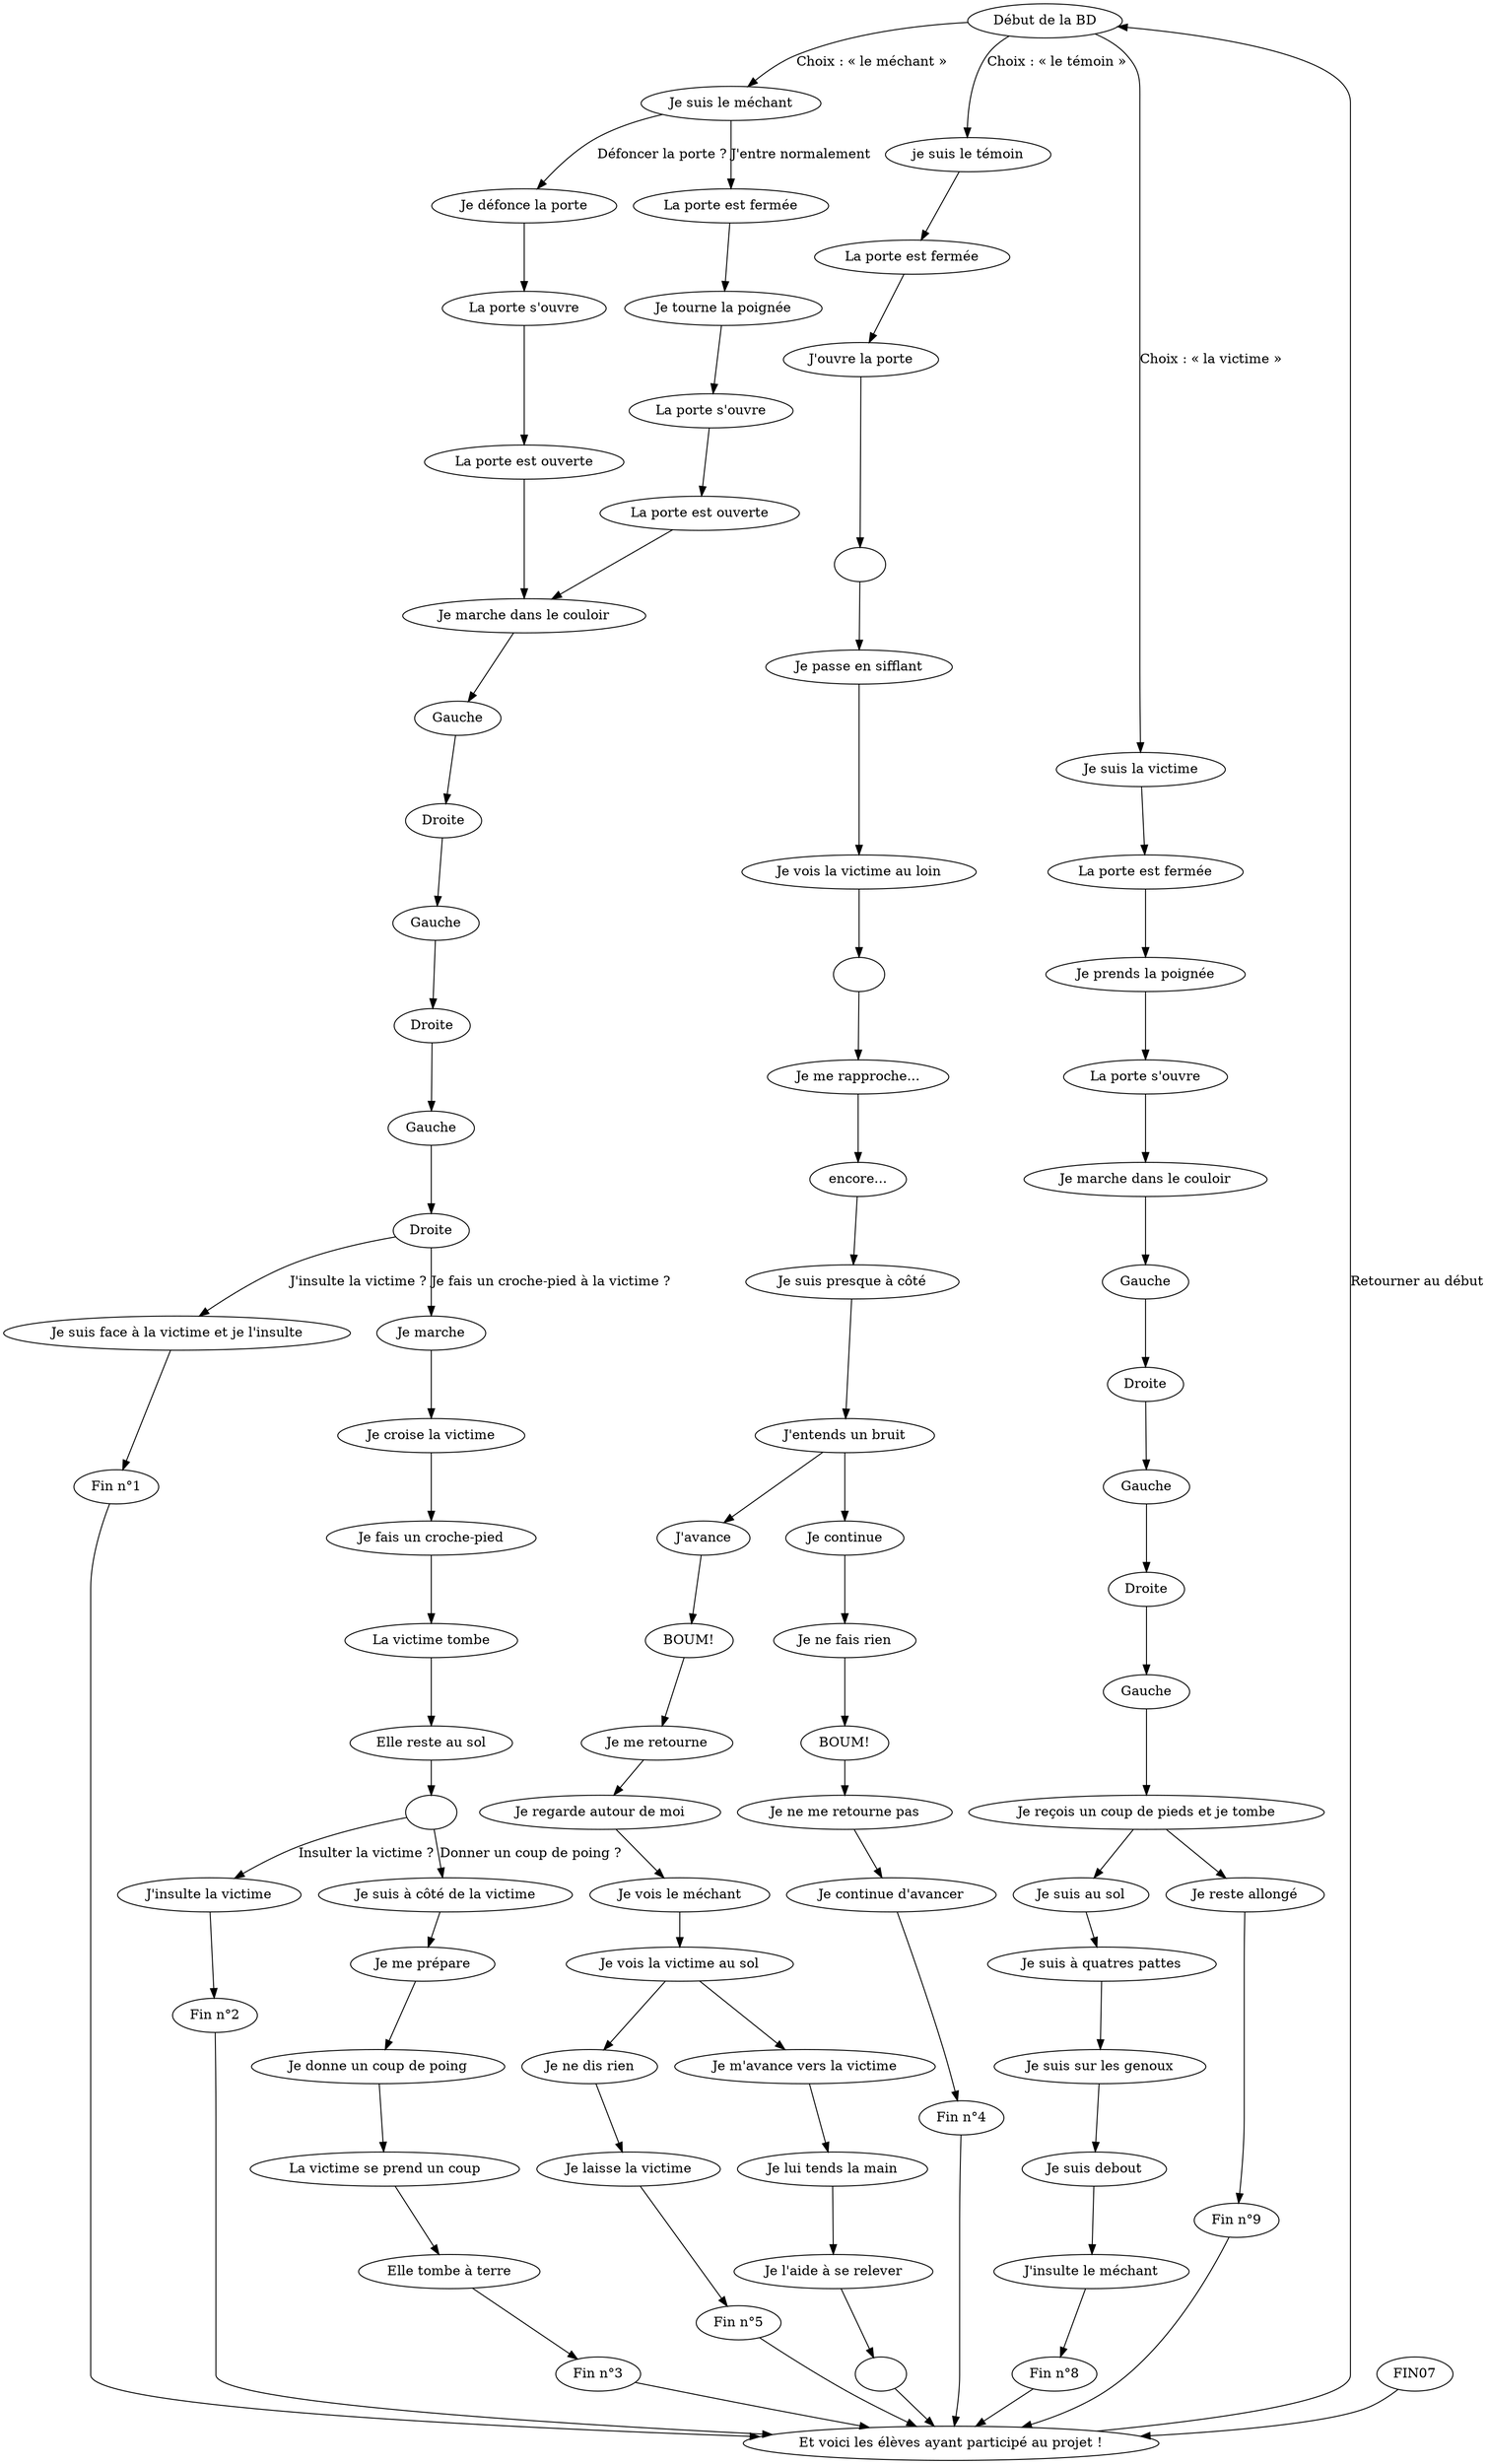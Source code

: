 strict digraph "bd_interactive_harcelement" {
	DEBUT [label = "Début de la BD", image="PNG/choix.png"];
	A_mechant [label = "Je suis le méchant", image="PNG/mechant.png"];
	H_temoin  [label="je suis le témoin", image="PNG/temoin.png"];
	L_victime [label="Je suis la victime", image="PNG/victime.png"]
	DEBUT -> A_mechant [len=1.5, label="Choix : « le méchant »", timeout=15];
	DEBUT -> H_temoin  [len=1.5, label="Choix : « le témoin »"];
	DEBUT -> L_victime [len=1.5, label="Choix : « la victime »"];
	
	A01_tape_contre_la_porte [label="Je défonce la porte", image="A01_tape_contre_la_porte.jpg"];
	A02_porte_s_ouvre [label="La porte s'ouvre", image="A02_porte_s_ouvre.jpg"];
	A03_porte_ouverte [label="La porte est ouverte", image=".A03_porte_ouverte.jpg"];
	A11_porte_fermee [label="La porte est fermée", image="A11_porte_fermee.jpg"];
	A12_prend_poignee [label="Je tourne la poignée", image="A12_prend_poignee.jpg"];
	A13_ouvre [label="La porte s'ouvre", image="A13_ouvre.jpg"];
	A14_porte_ouverte [label="La porte est ouverte", image="A14_porte_ouverte.jpg"];
	
	A_mechant -> A01_tape_contre_la_porte [len=1.5, label="Défoncer la porte ?", timeout=10];
	A_mechant ->  A11_porte_fermee [len=1.5, label="J'entre normalement"];
	
	A01_tape_contre_la_porte -> A02_porte_s_ouvre [len=1.5, label="", timeout=1];
	A02_porte_s_ouvre -> A03_porte_ouverte [len=1.5, label="", timeout=1];
	A03_porte_ouverte -> B_marche_dans_le_couloir [len=1.5, label="", timeout=1];
	
	A11_porte_fermee -> A12_prend_poignee [len=1.5, label="", timeout=1];
	A12_prend_poignee -> A13_ouvre [len=1.5, label="", timeout=1];
	A13_ouvre -> A14_porte_ouverte [len=1.5, label="", timeout=1];
	A14_porte_ouverte -> B_marche_dans_le_couloir [len=1.5, label="", timeout=1];
	
	B_marche_dans_le_couloir [label="Je marche dans le couloir", image="B_marche_dans_le_couloir.jpg"];
	B01_gauche [label="Gauche", image="PNG/gauche.png"];
	B02_droite [label="Droite", image="PNG/droite.png"];
	B03_gauche [label="Gauche", image="PNG/gauche.png"];
	B04_droite [label="Droite", image="PNG/droite.png"];
	B05_gauche [label="Gauche", image="PNG/gauche.png"];
	B06_droite [label="Droite", image="PNG/droite.png"];
	
	B_marche_dans_le_couloir -> B01_gauche [len=1.5, label="", timeout=1];
	
	B01_gauche -> B02_droite [len=1.5, label="", timeout=1];
	B02_droite -> B03_gauche [len=1.5, label="", timeout=1];
	B03_gauche -> B04_droite [len=1.5, label="", timeout=1];
	B04_droite -> B05_gauche [len=1.5, label="", timeout=1];
	B05_gauche -> B06_droite [len=1.5, label="", timeout=1];

	B06_droite -> C01_mechant_face_victime [len=1.5, label="J'insulte la victime ?", timeout=10];
	B06_droite -> C11_marche [len=1.5, label="Je fais un croche-pied à la victime ?", timeout=10];
	
	C01_mechant_face_victime [label="Je suis face à la victime et je l'insulte", image="C01_mechant_face_victime.jpg"];
	
	C11_marche [label="Je marche", image="C11_marche.jpg"];
	C12_se_croise [label="Je croise la victime", image="C12_se_croise.jpg"];
	C13_croche_pied [label="Je fais un croche-pied", image="C13_croche_pied.jpg"];
	C14_tombe [label="La victime tombe", image="C14_tombe.jpg"];
	C15_au_sol [label="Elle reste au sol", image="C01_au_sol.jpg"];
	FIN01 [label="Fin n°1", image=".jpg"]
	
	D_se_releve [label="", image="D_se_releve.jpg"];
	
	C01_mechant_face_victime -> FIN01 [len=1.5, label="", timeout=1];
	
	C11_marche -> C12_se_croise [len=1.5, label="", timeout=1];
	C12_se_croise -> C13_croche_pied [len=1.5, label="", timeout=1];
	C13_croche_pied -> C14_tombe [len=1.5, label="", timeout=1];
	C14_tombe -> C15_au_sol [len=1.5, label="", timeout=1];
	C15_au_sol -> D_se_releve [len=1.5, label="", timeout=1];
	
	D_se_releve -> E01_insulte [len=1.5, label="Insulter la victime ?", timeout=10];
	D_se_releve -> E11_cote_a_cote [len=1.5, label="Donner un coup de poing ?", timeout=10];
	
	E01_insulte [label="J'insulte la victime", image="E_insulte.jpg"];
	FIN02 [label="Fin n°2", image=".jpg"];

	E01_insulte -> FIN02 [len=1.5, label="", timeout=10];
	
	E11_cote_a_cote [label="Je suis à côté de la victime", image="F01_cote_a_cote.jpg"];
	E12_en_garde [label="Je me prépare", image="F02_en_garde.jpg"];
	E13_poing [label="Je donne un coup de poing", image="F03_poing.jpg"];
	E14_etoiles [label="La victime se prend un coup", image="F04_etoiles.jpg"];
	E15_a_terre [label="Elle tombe à terre", image="F05_a_terre.jpg"];
	FIN03 [label="Fin n°3", image=".jpg"];
	
	E11_cote_a_cote -> E12_en_garde [len=1.5, label="", timeout=1];
	E12_en_garde -> E13_poing [len=1.5, label="", timeout=1];
	E13_poing -> E14_etoiles [len=1.5, label="", timeout=1];
	E14_etoiles -> E15_a_terre [len=1.5, label="", timeout=1];
	E15_a_terre -> FIN03 [len=1.5, label="", timeout=1];
	
    H01_porte_ferme [label="La porte est fermée", image="H01_porte_ferme.jpg"];
	H02_ouvre [label="J'ouvre la porte", image="H02_ouvre.jpg"]; 
	H03_dans_encadrement [label="", image="H03_dans_encadrement.jpg"];
	H04_passe_en_sifflant [label="Je passe en sifflant", image="H04_passe_en_sifflant.jpg"]
	
	H_temoin -> H01_porte_ferme [len=1.5, label="", timeout=1];
	H01_porte_ferme -> H02_ouvre [len=1.5, label="", timeout=1];
	H02_ouvre -> H03_dans_encadrement [len=1.5, label="", timeout=1];
	H03_dans_encadrement -> H04_passe_en_sifflant [len=1.5, label="", timeout=1];
	H04_passe_en_sifflant -> I01_victime_au_loin [len=1.5, label="", timeout=1];
	
	I01_victime_au_loin [label="Je vois la victime au loin", image="I01_victime_au_loin.jpg"];
	I02_voit_epaule_mechant [label="", image="I02_voit_epaule_mechant.jpg"];
	I03_se_rapproche [label="Je me rapproche...", image="I03_se_rapproche.jpg"];
	I04_se_rapproche_encore [label="encore...", image="I04_se_rapproche_encore.jpg"];
	I05_presque_cote_a_cote [label="Je suis presque à côté", image="I05_presque_cote_a_cote.jpg"];
	
	I01_victime_au_loin -> I02_voit_epaule_mechant [len=1.5, label="", timeout=1];
	I02_voit_epaule_mechant -> I03_se_rapproche [len=1.5, label="", timeout=1];
	I03_se_rapproche -> I04_se_rapproche_encore [len=1.5, label="", timeout=1];
	I04_se_rapproche_encore -> I05_presque_cote_a_cote [len=1.5, label="", timeout=1];
	I05_presque_cote_a_cote -> J_entend_du_bruit [len=1.5, label="", timeout=10];
	
	J_entend_du_bruit [label="J'entends un bruit", image="J_entend_du_bruit.jpg"];
	J01_se_retourne [label="J'avance", image="J01_se_retourne.jpg"];
	J02_boum [label="BOUM!", image="J02_boum.jpg"];
	J03_de_dos [label="Je me retourne", image="J03_de_dos.jpg"];
	J04_demi_retourne [label="Je regarde autour de moi", image="J04_demi_retourne.jpg"];
	J05_retourne [label="Je vois le méchant", image="J05_retourne.jpg"];
	
	J11_continue [label="Je continue", image="J11_continue.jpg"];
	J12_de_dos [label="Je ne fais rien", image="J12_de_dos.jpg"];
	J13_boum [label="BOUM!", image="J13_boum.jpg"];
	J14_de_dos [label="Je ne me retourne pas", image="J14_de_dos.jpg"];
	J15_de_dos [label="Je continue d'avancer", image="J15_de_dos.jpg"];
	FIN04 [label="Fin n°4", image="FIN04.jpg"];
	
	J_entend_du_bruit -> J01_se_retourne [len=1.5, label="", timeout=10];
	J_entend_du_bruit -> J11_continue [len=1.5, label="", timeout=10];
	
	J01_se_retourne -> J02_boum [len=1.5, label="", timeout=1];
	J02_boum -> J03_de_dos [len=1.5, label="", timeout=1];
	J03_de_dos -> J04_demi_retourne [len=1.5, label="", timeout=1];
	J04_demi_retourne -> J05_retourne [len=1.5, label="", timeout=1];
	J05_retourne -> K_voit_la_victime_au_sol [len=1.5, label="", timeout=1];
	
	J11_continue -> J12_de_dos [len=1.5, label="", timeout=1];
	J12_de_dos -> J13_boum [len=1.5, label="", timeout=1];
	J13_boum -> J14_de_dos [len=1.5, label="", timeout=1];
	J14_de_dos -> J15_de_dos [len=1.5, label="", timeout=1];
	J15_de_dos -> FIN04 [len=1.5, label="", timeout=1];
	
	K_voit_la_victime_au_sol [label="Je vois la victime au sol", image="K_voit_la_victime_au_sol.jpg"];
	K01_ne_dit_rien [label="Je ne dis rien", image="K01_ne_dit_rien.jpg"];
	K02_victime_au_sol [label="Je laisse la victime", image="K02_victime_au_sol.jpg"];
	FIN05 [label="Fin n°5", image="FIN05.jpg"];
	
	K11_victime_au_sol [label="Je m'avance vers la victime", image="K11_victime_au_sol.jpg"];
	K12_lui_tend_la_main [label="Je lui tends la main", image="K12_lui_tend_la_main.jpg"];
	K13_aide_la_victime [label="Je l'aide à se relever", image="K13_aide_la_victime.jpg"];
	FIN06 [label="", image="FIN06.jpg"];
	
	K_voit_la_victime_au_sol -> K01_ne_dit_rien [len=1.5, label="", timeout=10];
	K_voit_la_victime_au_sol -> K11_victime_au_sol [len=1.5, label="", timeout=10];
	
	K01_ne_dit_rien -> K02_victime_au_sol [len=1.5, label="", timeout=1];
	K02_victime_au_sol -> FIN05  [len=1.5, label="", timeout=1];
	
	K11_victime_au_sol -> K12_lui_tend_la_main  [len=1.5, label="", timeout=1];
	K12_lui_tend_la_main -> K13_aide_la_victime  [len=1.5, label="", timeout=1];
	K13_aide_la_victime -> FIN06  [len=1.5, label="", timeout=1];
	
    L01_porte_fermee [label="La porte est fermée", image="L01_porte_fermee.jpg"];
	L02_prend_poignee  [label="Je prends la poignée", image="L02_prend_poignee.jpg"];
	L03_ouvre  [label="La porte s'ouvre", image="L03_ouvre.jpg"];
	L04_porte_ouverte [label="Je marche dans le couloir", image="L04_marche_dans_le_couloir.jpg"];
	M01_gauche [label="Gauche", image="PNG/gauche.png"];
	M02_droite [label="Droite", image="PNG/droite.png"];
	M03_gauche [label="Gauche", image="PNG/gauche.png"];
	M04_droite [label="Droite", image="PNG/droite.png"];
	M05_gauche [label="Gauche", image="PNG/gauche.png"];
	
	L_victime -> L01_porte_fermee [len=1.5, label="", timeout=1];
	L01_porte_fermee -> L02_prend_poignee [len=1.5, label="", timeout=1];
	L02_prend_poignee -> L03_ouvre [len=1.5, label="", timeout=1];
    L03_ouvre -> L04_porte_ouverte [len=1.5, label="", timeout=1];
	L04_porte_ouverte -> M01_gauche [len=1.5, label="", timeout=1];
	M01_gauche -> M02_droite [len=1.5, label="", timeout=1];
    M02_droite -> M03_gauche [len=1.5, label="", timeout=1];
    M03_gauche -> M04_droite [len=1.5, label="", timeout=1];
	M04_droite -> M05_gauche [len=1.5, label="", timeout=1];
	M05_gauche -> N_recoit_un_coup_de_pied_tombe [len=1.5, label="", timeout=1];
	
	N_recoit_un_coup_de_pied_tombe [label="Je reçois un coup de pieds et je tombe", image="N_recoit_coup_de_pied_tombe.jpg"];
	N01_au_sol [label="Je suis au sol", image="N01_au_sol.jpg"];
	N02_a_quatre_pattes [label="Je suis à quatres pattes", image="N02_a_quatre_pattes.jpg"];
	N03_a_genoux  [label="Je suis sur les genoux", image="N03_a_genoux.jpg"];
	N04_debout [label="Je suis debout", image="N04_debout.jpg"];
	O_insulter [label="J'insulte le méchant", image="O_insulter.jpg"];
	FIN08 [label="Fin n°8", image="FIN08.jpg"];
    FIN09 [label="Fin n°9", image="FIN08.jpg"];

	
	N11_allongee [label="Je reste allongé", image="N11_allongee.jpg"];
	FIN08 [label="Fin n°8", image="FIN08.jpg"];
	
	N_recoit_un_coup_de_pied_tombe -> N01_au_sol [len=1.5, label="", timeout=10]
	N_recoit_un_coup_de_pied_tombe -> N11_allongee [len=1.5, label="", timeout=10];
	
	N01_au_sol -> N02_a_quatre_pattes [len=1.5, label="", timeout=1];
	N02_a_quatre_pattes -> N03_a_genoux  [len=1.5, label="", timeout=1];
	N03_a_genoux -> N04_debout  [len=1.5, label="", timeout=1];
	N04_debout -> O_insulter  [len=1.5, label="", timeout=1];
	O_insulter -> FIN08  [len=1.5, label="", timeout=1];
	
	N11_allongee -> FIN09  [len=1.5, label="", timeout=1];
	
	credit [label="Et voici les élèves ayant participé au projet !", image="PNG/credits.png"];
	
	FIN01 -> credit [len=1.5, label="", timeout=10];
	FIN02 -> credit [len=1.5, label="", timeout=10];
	FIN03 -> credit [len=1.5, label="", timeout=10];
	FIN04 -> credit [len=1.5, label="", timeout=10];
	FIN05 -> credit [len=1.5, label="", timeout=10];
	FIN06 -> credit [len=1.5, label="", timeout=10];
	FIN07 -> credit [len=1.5, label="", timeout=10];
	FIN08 -> credit [len=1.5, label="", timeout=10];
	FIN09 -> credit [len=1.5, label="", timeout=10];
	
	credit -> DEBUT [len=1.5, label="Retourner au début", timeout=10];



}
